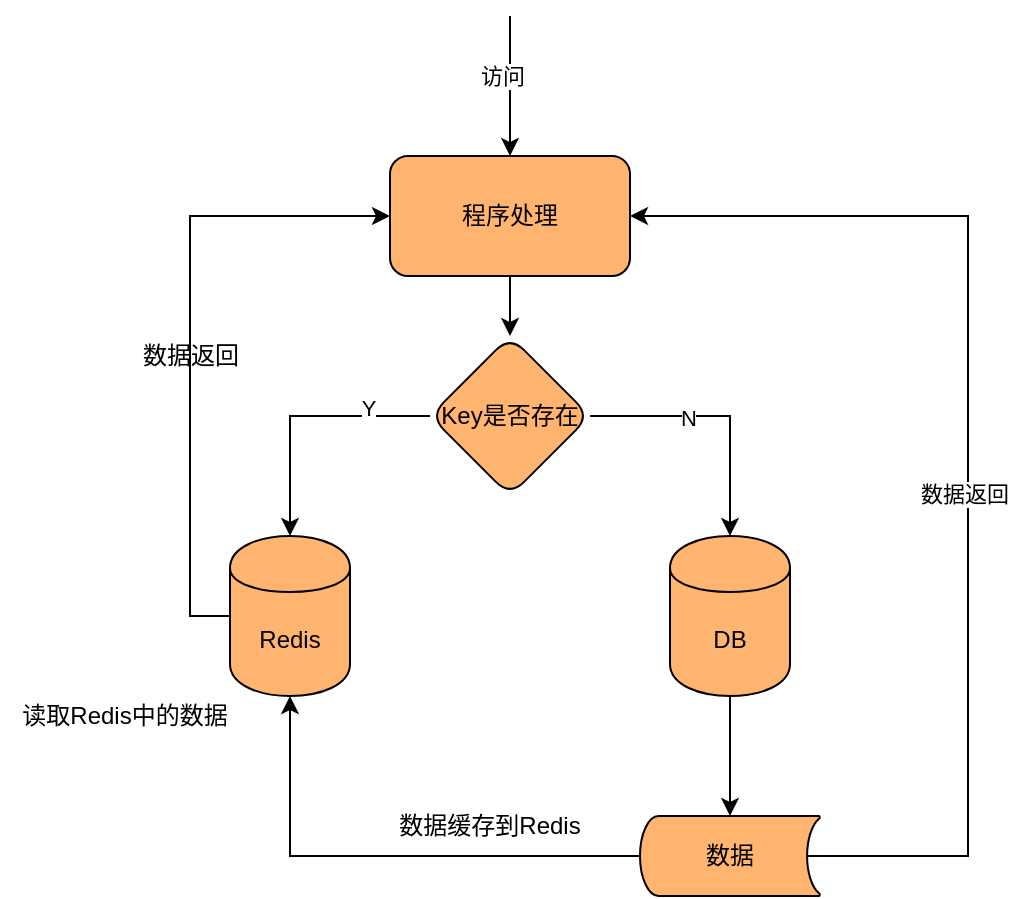 <mxfile version="13.7.9" type="device"><diagram id="C5RBs43oDa-KdzZeNtuy" name="Page-1"><mxGraphModel dx="1106" dy="843" grid="0" gridSize="10" guides="1" tooltips="1" connect="1" arrows="1" fold="1" page="1" pageScale="1" pageWidth="827" pageHeight="1169" math="0" shadow="0"><root><mxCell id="WIyWlLk6GJQsqaUBKTNV-0"/><mxCell id="WIyWlLk6GJQsqaUBKTNV-1" parent="WIyWlLk6GJQsqaUBKTNV-0"/><mxCell id="UsDrw6yBXRD6qLxP4pH_-3" value="" style="edgeStyle=orthogonalEdgeStyle;rounded=0;orthogonalLoop=1;jettySize=auto;html=1;" parent="WIyWlLk6GJQsqaUBKTNV-1" source="UsDrw6yBXRD6qLxP4pH_-0" target="UsDrw6yBXRD6qLxP4pH_-2" edge="1"><mxGeometry relative="1" as="geometry"/></mxCell><mxCell id="UsDrw6yBXRD6qLxP4pH_-0" value="程序处理" style="rounded=1;whiteSpace=wrap;html=1;fillColor=#FFB570;" parent="WIyWlLk6GJQsqaUBKTNV-1" vertex="1"><mxGeometry x="320" y="130" width="120" height="60" as="geometry"/></mxCell><mxCell id="UsDrw6yBXRD6qLxP4pH_-5" value="" style="edgeStyle=orthogonalEdgeStyle;rounded=0;orthogonalLoop=1;jettySize=auto;html=1;" parent="WIyWlLk6GJQsqaUBKTNV-1" source="UsDrw6yBXRD6qLxP4pH_-2" target="UsDrw6yBXRD6qLxP4pH_-4" edge="1"><mxGeometry relative="1" as="geometry"/></mxCell><mxCell id="UsDrw6yBXRD6qLxP4pH_-12" value="Y" style="edgeLabel;html=1;align=center;verticalAlign=middle;resizable=0;points=[];" parent="UsDrw6yBXRD6qLxP4pH_-5" vertex="1" connectable="0"><mxGeometry x="-0.523" y="-4" relative="1" as="geometry"><mxPoint as="offset"/></mxGeometry></mxCell><mxCell id="UsDrw6yBXRD6qLxP4pH_-7" value="" style="edgeStyle=orthogonalEdgeStyle;rounded=0;orthogonalLoop=1;jettySize=auto;html=1;" parent="WIyWlLk6GJQsqaUBKTNV-1" source="UsDrw6yBXRD6qLxP4pH_-2" target="UsDrw6yBXRD6qLxP4pH_-6" edge="1"><mxGeometry relative="1" as="geometry"/></mxCell><mxCell id="UsDrw6yBXRD6qLxP4pH_-11" value="N" style="edgeLabel;html=1;align=center;verticalAlign=middle;resizable=0;points=[];" parent="UsDrw6yBXRD6qLxP4pH_-7" vertex="1" connectable="0"><mxGeometry x="-0.246" y="-1" relative="1" as="geometry"><mxPoint as="offset"/></mxGeometry></mxCell><mxCell id="UsDrw6yBXRD6qLxP4pH_-2" value="Key是否存在" style="rhombus;whiteSpace=wrap;html=1;rounded=1;fillColor=#FFB570;" parent="WIyWlLk6GJQsqaUBKTNV-1" vertex="1"><mxGeometry x="340" y="220" width="80" height="80" as="geometry"/></mxCell><mxCell id="UsDrw6yBXRD6qLxP4pH_-9" style="edgeStyle=orthogonalEdgeStyle;rounded=0;orthogonalLoop=1;jettySize=auto;html=1;exitX=0;exitY=0.5;exitDx=0;exitDy=0;entryX=0;entryY=0.5;entryDx=0;entryDy=0;" parent="WIyWlLk6GJQsqaUBKTNV-1" source="UsDrw6yBXRD6qLxP4pH_-4" target="UsDrw6yBXRD6qLxP4pH_-0" edge="1"><mxGeometry relative="1" as="geometry"/></mxCell><mxCell id="UsDrw6yBXRD6qLxP4pH_-4" value="Redis" style="shape=cylinder;whiteSpace=wrap;html=1;boundedLbl=1;backgroundOutline=1;rounded=1;fillColor=#FFB570;" parent="WIyWlLk6GJQsqaUBKTNV-1" vertex="1"><mxGeometry x="240" y="320" width="60" height="80" as="geometry"/></mxCell><mxCell id="UsDrw6yBXRD6qLxP4pH_-17" value="" style="edgeStyle=orthogonalEdgeStyle;rounded=0;orthogonalLoop=1;jettySize=auto;html=1;" parent="WIyWlLk6GJQsqaUBKTNV-1" source="UsDrw6yBXRD6qLxP4pH_-6" target="UsDrw6yBXRD6qLxP4pH_-15" edge="1"><mxGeometry relative="1" as="geometry"/></mxCell><mxCell id="UsDrw6yBXRD6qLxP4pH_-6" value="DB" style="shape=cylinder;whiteSpace=wrap;html=1;boundedLbl=1;backgroundOutline=1;rounded=1;fillColor=#FFB570;" parent="WIyWlLk6GJQsqaUBKTNV-1" vertex="1"><mxGeometry x="460" y="320" width="60" height="80" as="geometry"/></mxCell><mxCell id="UsDrw6yBXRD6qLxP4pH_-8" value="读取Redis中的数据" style="text;html=1;strokeColor=none;fillColor=none;align=center;verticalAlign=middle;whiteSpace=wrap;rounded=0;" parent="WIyWlLk6GJQsqaUBKTNV-1" vertex="1"><mxGeometry x="125" y="400" width="125" height="20" as="geometry"/></mxCell><mxCell id="UsDrw6yBXRD6qLxP4pH_-10" value="数据返回" style="text;html=1;align=center;verticalAlign=middle;resizable=0;points=[];autosize=1;" parent="WIyWlLk6GJQsqaUBKTNV-1" vertex="1"><mxGeometry x="190" y="220" width="60" height="20" as="geometry"/></mxCell><mxCell id="UsDrw6yBXRD6qLxP4pH_-20" style="edgeStyle=orthogonalEdgeStyle;rounded=0;orthogonalLoop=1;jettySize=auto;html=1;exitX=0;exitY=0.5;exitDx=0;exitDy=0;exitPerimeter=0;" parent="WIyWlLk6GJQsqaUBKTNV-1" source="UsDrw6yBXRD6qLxP4pH_-15" target="UsDrw6yBXRD6qLxP4pH_-4" edge="1"><mxGeometry relative="1" as="geometry"/></mxCell><mxCell id="DBViP8QavuR1J9gCPAZu-0" style="edgeStyle=orthogonalEdgeStyle;rounded=0;orthogonalLoop=1;jettySize=auto;html=1;exitX=0.93;exitY=0.5;exitDx=0;exitDy=0;exitPerimeter=0;entryX=1;entryY=0.5;entryDx=0;entryDy=0;" parent="WIyWlLk6GJQsqaUBKTNV-1" source="UsDrw6yBXRD6qLxP4pH_-15" target="UsDrw6yBXRD6qLxP4pH_-0" edge="1"><mxGeometry relative="1" as="geometry"><Array as="points"><mxPoint x="609" y="480"/><mxPoint x="609" y="160"/></Array></mxGeometry></mxCell><mxCell id="DBViP8QavuR1J9gCPAZu-1" value="数据返回" style="edgeLabel;html=1;align=center;verticalAlign=middle;resizable=0;points=[];" parent="DBViP8QavuR1J9gCPAZu-0" vertex="1" connectable="0"><mxGeometry x="-0.082" y="2" relative="1" as="geometry"><mxPoint as="offset"/></mxGeometry></mxCell><mxCell id="UsDrw6yBXRD6qLxP4pH_-15" value="数据" style="html=1;shape=mxgraph.flowchart.stored_data;whiteSpace=wrap;rounded=1;fillColor=#FFB570;" parent="WIyWlLk6GJQsqaUBKTNV-1" vertex="1"><mxGeometry x="445" y="460" width="90" height="40" as="geometry"/></mxCell><mxCell id="UsDrw6yBXRD6qLxP4pH_-21" value="数据缓存到Redis" style="text;html=1;strokeColor=none;fillColor=none;align=center;verticalAlign=middle;whiteSpace=wrap;rounded=0;" parent="WIyWlLk6GJQsqaUBKTNV-1" vertex="1"><mxGeometry x="310" y="450" width="120" height="30" as="geometry"/></mxCell><mxCell id="UsDrw6yBXRD6qLxP4pH_-24" value="" style="endArrow=classic;html=1;entryX=0.5;entryY=0;entryDx=0;entryDy=0;" parent="WIyWlLk6GJQsqaUBKTNV-1" target="UsDrw6yBXRD6qLxP4pH_-0" edge="1"><mxGeometry width="50" height="50" relative="1" as="geometry"><mxPoint x="380" y="60" as="sourcePoint"/><mxPoint x="405" y="40" as="targetPoint"/></mxGeometry></mxCell><mxCell id="UsDrw6yBXRD6qLxP4pH_-25" value="访问" style="edgeLabel;html=1;align=center;verticalAlign=middle;resizable=0;points=[];" parent="UsDrw6yBXRD6qLxP4pH_-24" vertex="1" connectable="0"><mxGeometry x="-0.143" y="-4" relative="1" as="geometry"><mxPoint as="offset"/></mxGeometry></mxCell></root></mxGraphModel></diagram></mxfile>